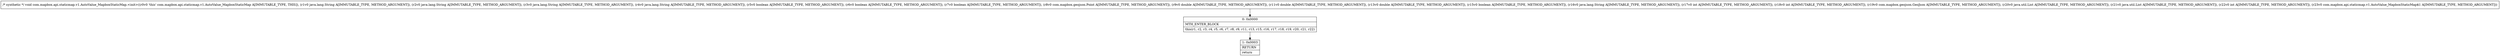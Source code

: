 digraph "CFG forcom.mapbox.api.staticmap.v1.AutoValue_MapboxStaticMap.\<init\>(Ljava\/lang\/String;Ljava\/lang\/String;Ljava\/lang\/String;Ljava\/lang\/String;ZZZLcom\/mapbox\/geojson\/Point;DDDZLjava\/lang\/String;IILcom\/mapbox\/geojson\/GeoJson;Ljava\/util\/List;Ljava\/util\/List;ILcom\/mapbox\/api\/staticmap\/v1\/AutoValue_MapboxStaticMap$1;)V" {
Node_0 [shape=record,label="{0\:\ 0x0000|MTH_ENTER_BLOCK\l|this(r1, r2, r3, r4, r5, r6, r7, r8, r9, r11, r13, r15, r16, r17, r18, r19, r20, r21, r22)\l}"];
Node_1 [shape=record,label="{1\:\ 0x0003|RETURN\l|return\l}"];
MethodNode[shape=record,label="{\/* synthetic *\/ void com.mapbox.api.staticmap.v1.AutoValue_MapboxStaticMap.\<init\>((r0v0 'this' com.mapbox.api.staticmap.v1.AutoValue_MapboxStaticMap A[IMMUTABLE_TYPE, THIS]), (r1v0 java.lang.String A[IMMUTABLE_TYPE, METHOD_ARGUMENT]), (r2v0 java.lang.String A[IMMUTABLE_TYPE, METHOD_ARGUMENT]), (r3v0 java.lang.String A[IMMUTABLE_TYPE, METHOD_ARGUMENT]), (r4v0 java.lang.String A[IMMUTABLE_TYPE, METHOD_ARGUMENT]), (r5v0 boolean A[IMMUTABLE_TYPE, METHOD_ARGUMENT]), (r6v0 boolean A[IMMUTABLE_TYPE, METHOD_ARGUMENT]), (r7v0 boolean A[IMMUTABLE_TYPE, METHOD_ARGUMENT]), (r8v0 com.mapbox.geojson.Point A[IMMUTABLE_TYPE, METHOD_ARGUMENT]), (r9v0 double A[IMMUTABLE_TYPE, METHOD_ARGUMENT]), (r11v0 double A[IMMUTABLE_TYPE, METHOD_ARGUMENT]), (r13v0 double A[IMMUTABLE_TYPE, METHOD_ARGUMENT]), (r15v0 boolean A[IMMUTABLE_TYPE, METHOD_ARGUMENT]), (r16v0 java.lang.String A[IMMUTABLE_TYPE, METHOD_ARGUMENT]), (r17v0 int A[IMMUTABLE_TYPE, METHOD_ARGUMENT]), (r18v0 int A[IMMUTABLE_TYPE, METHOD_ARGUMENT]), (r19v0 com.mapbox.geojson.GeoJson A[IMMUTABLE_TYPE, METHOD_ARGUMENT]), (r20v0 java.util.List A[IMMUTABLE_TYPE, METHOD_ARGUMENT]), (r21v0 java.util.List A[IMMUTABLE_TYPE, METHOD_ARGUMENT]), (r22v0 int A[IMMUTABLE_TYPE, METHOD_ARGUMENT]), (r23v0 com.mapbox.api.staticmap.v1.AutoValue_MapboxStaticMap$1 A[IMMUTABLE_TYPE, METHOD_ARGUMENT])) }"];
MethodNode -> Node_0;
Node_0 -> Node_1;
}

